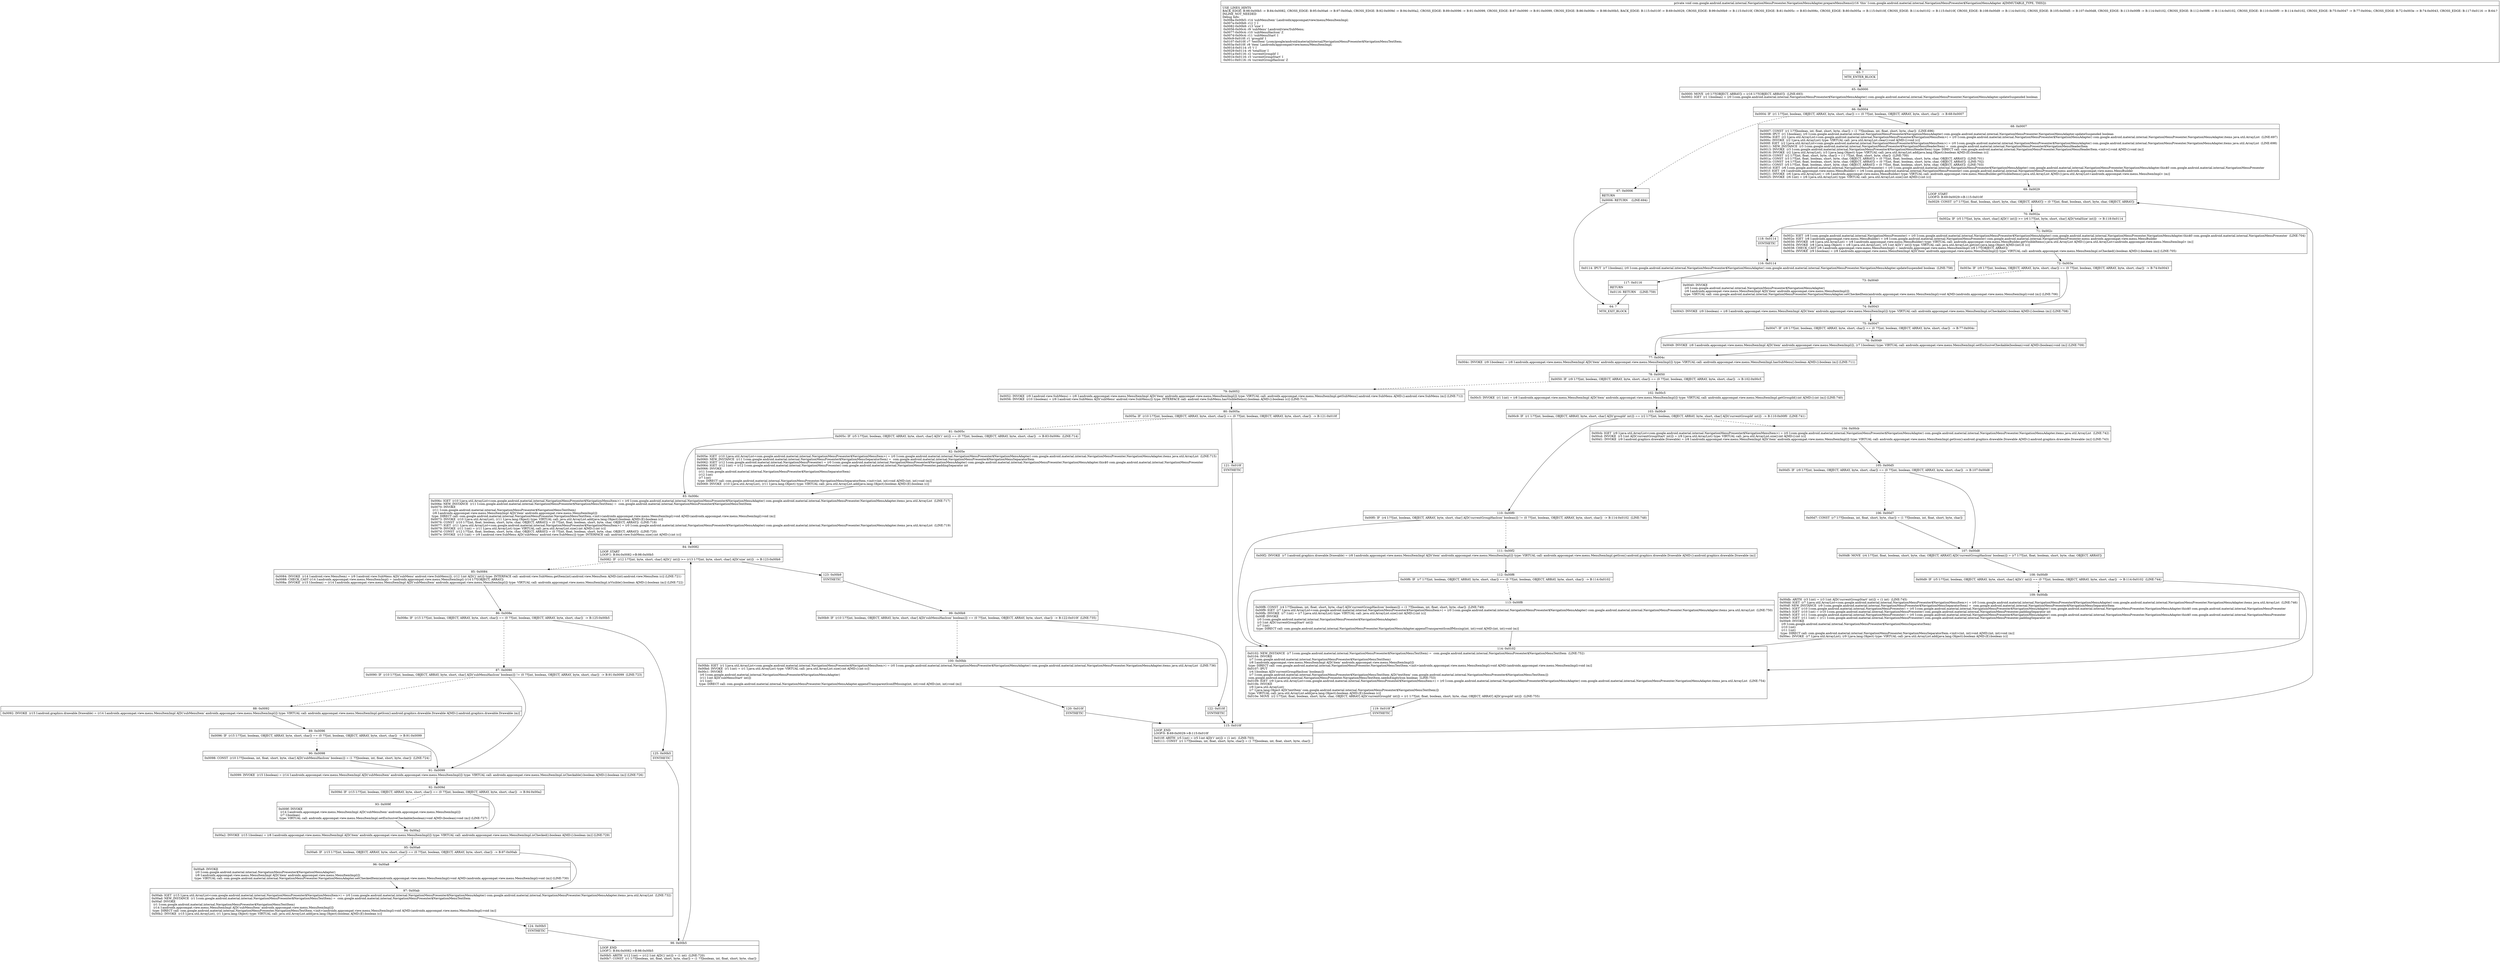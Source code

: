 digraph "CFG forcom.google.android.material.internal.NavigationMenuPresenter.NavigationMenuAdapter.prepareMenuItems()V" {
Node_63 [shape=record,label="{63\:\ ?|MTH_ENTER_BLOCK\l}"];
Node_65 [shape=record,label="{65\:\ 0x0000|0x0000: MOVE  (r0 I:??[OBJECT, ARRAY]) = (r16 I:??[OBJECT, ARRAY])  (LINE:693)\l0x0002: IGET  (r1 I:boolean) = (r0 I:com.google.android.material.internal.NavigationMenuPresenter$NavigationMenuAdapter) com.google.android.material.internal.NavigationMenuPresenter.NavigationMenuAdapter.updateSuspended boolean \l}"];
Node_66 [shape=record,label="{66\:\ 0x0004|0x0004: IF  (r1 I:??[int, boolean, OBJECT, ARRAY, byte, short, char]) == (0 ??[int, boolean, OBJECT, ARRAY, byte, short, char])  \-\> B:68:0x0007 \l}"];
Node_67 [shape=record,label="{67\:\ 0x0006|RETURN\l|0x0006: RETURN    (LINE:694)\l}"];
Node_64 [shape=record,label="{64\:\ ?|MTH_EXIT_BLOCK\l}"];
Node_68 [shape=record,label="{68\:\ 0x0007|0x0007: CONST  (r1 I:??[boolean, int, float, short, byte, char]) = (1 ??[boolean, int, float, short, byte, char])  (LINE:696)\l0x0008: IPUT  (r1 I:boolean), (r0 I:com.google.android.material.internal.NavigationMenuPresenter$NavigationMenuAdapter) com.google.android.material.internal.NavigationMenuPresenter.NavigationMenuAdapter.updateSuspended boolean \l0x000a: IGET  (r2 I:java.util.ArrayList\<com.google.android.material.internal.NavigationMenuPresenter$NavigationMenuItem\>) = (r0 I:com.google.android.material.internal.NavigationMenuPresenter$NavigationMenuAdapter) com.google.android.material.internal.NavigationMenuPresenter.NavigationMenuAdapter.items java.util.ArrayList  (LINE:697)\l0x000c: INVOKE  (r2 I:java.util.ArrayList) type: VIRTUAL call: java.util.ArrayList.clear():void A[MD:():void (c)]\l0x000f: IGET  (r2 I:java.util.ArrayList\<com.google.android.material.internal.NavigationMenuPresenter$NavigationMenuItem\>) = (r0 I:com.google.android.material.internal.NavigationMenuPresenter$NavigationMenuAdapter) com.google.android.material.internal.NavigationMenuPresenter.NavigationMenuAdapter.items java.util.ArrayList  (LINE:698)\l0x0011: NEW_INSTANCE  (r3 I:com.google.android.material.internal.NavigationMenuPresenter$NavigationMenuHeaderItem) =  com.google.android.material.internal.NavigationMenuPresenter$NavigationMenuHeaderItem \l0x0013: INVOKE  (r3 I:com.google.android.material.internal.NavigationMenuPresenter$NavigationMenuHeaderItem) type: DIRECT call: com.google.android.material.internal.NavigationMenuPresenter.NavigationMenuHeaderItem.\<init\>():void A[MD:():void (m)]\l0x0016: INVOKE  (r2 I:java.util.ArrayList), (r3 I:java.lang.Object) type: VIRTUAL call: java.util.ArrayList.add(java.lang.Object):boolean A[MD:(E):boolean (c)]\l0x0019: CONST  (r2 I:??[int, float, short, byte, char]) = (\-1 ??[int, float, short, byte, char])  (LINE:700)\l0x001a: CONST  (r3 I:??[int, float, boolean, short, byte, char, OBJECT, ARRAY]) = (0 ??[int, float, boolean, short, byte, char, OBJECT, ARRAY])  (LINE:701)\l0x001b: CONST  (r4 I:??[int, float, boolean, short, byte, char, OBJECT, ARRAY]) = (0 ??[int, float, boolean, short, byte, char, OBJECT, ARRAY])  (LINE:702)\l0x001c: CONST  (r5 I:??[int, float, boolean, short, byte, char, OBJECT, ARRAY]) = (0 ??[int, float, boolean, short, byte, char, OBJECT, ARRAY])  (LINE:703)\l0x001d: IGET  (r6 I:com.google.android.material.internal.NavigationMenuPresenter) = (r0 I:com.google.android.material.internal.NavigationMenuPresenter$NavigationMenuAdapter) com.google.android.material.internal.NavigationMenuPresenter.NavigationMenuAdapter.this$0 com.google.android.material.internal.NavigationMenuPresenter \l0x001f: IGET  (r6 I:androidx.appcompat.view.menu.MenuBuilder) = (r6 I:com.google.android.material.internal.NavigationMenuPresenter) com.google.android.material.internal.NavigationMenuPresenter.menu androidx.appcompat.view.menu.MenuBuilder \l0x0021: INVOKE  (r6 I:java.util.ArrayList) = (r6 I:androidx.appcompat.view.menu.MenuBuilder) type: VIRTUAL call: androidx.appcompat.view.menu.MenuBuilder.getVisibleItems():java.util.ArrayList A[MD:():java.util.ArrayList\<androidx.appcompat.view.menu.MenuItemImpl\> (m)]\l0x0025: INVOKE  (r6 I:int) = (r6 I:java.util.ArrayList) type: VIRTUAL call: java.util.ArrayList.size():int A[MD:():int (c)]\l}"];
Node_69 [shape=record,label="{69\:\ 0x0029|LOOP_START\lLOOP:0: B:69:0x0029\-\>B:115:0x010f\l|0x0029: CONST  (r7 I:??[int, float, boolean, short, byte, char, OBJECT, ARRAY]) = (0 ??[int, float, boolean, short, byte, char, OBJECT, ARRAY]) \l}"];
Node_70 [shape=record,label="{70\:\ 0x002a|0x002a: IF  (r5 I:??[int, byte, short, char] A[D('i' int)]) \>= (r6 I:??[int, byte, short, char] A[D('totalSize' int)])  \-\> B:118:0x0114 \l}"];
Node_71 [shape=record,label="{71\:\ 0x002c|0x002c: IGET  (r8 I:com.google.android.material.internal.NavigationMenuPresenter) = (r0 I:com.google.android.material.internal.NavigationMenuPresenter$NavigationMenuAdapter) com.google.android.material.internal.NavigationMenuPresenter.NavigationMenuAdapter.this$0 com.google.android.material.internal.NavigationMenuPresenter  (LINE:704)\l0x002e: IGET  (r8 I:androidx.appcompat.view.menu.MenuBuilder) = (r8 I:com.google.android.material.internal.NavigationMenuPresenter) com.google.android.material.internal.NavigationMenuPresenter.menu androidx.appcompat.view.menu.MenuBuilder \l0x0030: INVOKE  (r8 I:java.util.ArrayList) = (r8 I:androidx.appcompat.view.menu.MenuBuilder) type: VIRTUAL call: androidx.appcompat.view.menu.MenuBuilder.getVisibleItems():java.util.ArrayList A[MD:():java.util.ArrayList\<androidx.appcompat.view.menu.MenuItemImpl\> (m)]\l0x0034: INVOKE  (r8 I:java.lang.Object) = (r8 I:java.util.ArrayList), (r5 I:int A[D('i' int)]) type: VIRTUAL call: java.util.ArrayList.get(int):java.lang.Object A[MD:(int):E (c)]\l0x0038: CHECK_CAST (r8 I:androidx.appcompat.view.menu.MenuItemImpl) = (androidx.appcompat.view.menu.MenuItemImpl) (r8 I:??[OBJECT, ARRAY]) \l0x003a: INVOKE  (r9 I:boolean) = (r8 I:androidx.appcompat.view.menu.MenuItemImpl A[D('item' androidx.appcompat.view.menu.MenuItemImpl)]) type: VIRTUAL call: androidx.appcompat.view.menu.MenuItemImpl.isChecked():boolean A[MD:():boolean (m)] (LINE:705)\l}"];
Node_72 [shape=record,label="{72\:\ 0x003e|0x003e: IF  (r9 I:??[int, boolean, OBJECT, ARRAY, byte, short, char]) == (0 ??[int, boolean, OBJECT, ARRAY, byte, short, char])  \-\> B:74:0x0043 \l}"];
Node_73 [shape=record,label="{73\:\ 0x0040|0x0040: INVOKE  \l  (r0 I:com.google.android.material.internal.NavigationMenuPresenter$NavigationMenuAdapter)\l  (r8 I:androidx.appcompat.view.menu.MenuItemImpl A[D('item' androidx.appcompat.view.menu.MenuItemImpl)])\l type: VIRTUAL call: com.google.android.material.internal.NavigationMenuPresenter.NavigationMenuAdapter.setCheckedItem(androidx.appcompat.view.menu.MenuItemImpl):void A[MD:(androidx.appcompat.view.menu.MenuItemImpl):void (m)] (LINE:706)\l}"];
Node_74 [shape=record,label="{74\:\ 0x0043|0x0043: INVOKE  (r9 I:boolean) = (r8 I:androidx.appcompat.view.menu.MenuItemImpl A[D('item' androidx.appcompat.view.menu.MenuItemImpl)]) type: VIRTUAL call: androidx.appcompat.view.menu.MenuItemImpl.isCheckable():boolean A[MD:():boolean (m)] (LINE:708)\l}"];
Node_75 [shape=record,label="{75\:\ 0x0047|0x0047: IF  (r9 I:??[int, boolean, OBJECT, ARRAY, byte, short, char]) == (0 ??[int, boolean, OBJECT, ARRAY, byte, short, char])  \-\> B:77:0x004c \l}"];
Node_76 [shape=record,label="{76\:\ 0x0049|0x0049: INVOKE  (r8 I:androidx.appcompat.view.menu.MenuItemImpl A[D('item' androidx.appcompat.view.menu.MenuItemImpl)]), (r7 I:boolean) type: VIRTUAL call: androidx.appcompat.view.menu.MenuItemImpl.setExclusiveCheckable(boolean):void A[MD:(boolean):void (m)] (LINE:709)\l}"];
Node_77 [shape=record,label="{77\:\ 0x004c|0x004c: INVOKE  (r9 I:boolean) = (r8 I:androidx.appcompat.view.menu.MenuItemImpl A[D('item' androidx.appcompat.view.menu.MenuItemImpl)]) type: VIRTUAL call: androidx.appcompat.view.menu.MenuItemImpl.hasSubMenu():boolean A[MD:():boolean (m)] (LINE:711)\l}"];
Node_78 [shape=record,label="{78\:\ 0x0050|0x0050: IF  (r9 I:??[int, boolean, OBJECT, ARRAY, byte, short, char]) == (0 ??[int, boolean, OBJECT, ARRAY, byte, short, char])  \-\> B:102:0x00c5 \l}"];
Node_79 [shape=record,label="{79\:\ 0x0052|0x0052: INVOKE  (r9 I:android.view.SubMenu) = (r8 I:androidx.appcompat.view.menu.MenuItemImpl A[D('item' androidx.appcompat.view.menu.MenuItemImpl)]) type: VIRTUAL call: androidx.appcompat.view.menu.MenuItemImpl.getSubMenu():android.view.SubMenu A[MD:():android.view.SubMenu (m)] (LINE:712)\l0x0056: INVOKE  (r10 I:boolean) = (r9 I:android.view.SubMenu A[D('subMenu' android.view.SubMenu)]) type: INTERFACE call: android.view.SubMenu.hasVisibleItems():boolean A[MD:():boolean (c)] (LINE:713)\l}"];
Node_80 [shape=record,label="{80\:\ 0x005a|0x005a: IF  (r10 I:??[int, boolean, OBJECT, ARRAY, byte, short, char]) == (0 ??[int, boolean, OBJECT, ARRAY, byte, short, char])  \-\> B:121:0x010f \l}"];
Node_81 [shape=record,label="{81\:\ 0x005c|0x005c: IF  (r5 I:??[int, boolean, OBJECT, ARRAY, byte, short, char] A[D('i' int)]) == (0 ??[int, boolean, OBJECT, ARRAY, byte, short, char])  \-\> B:83:0x006c  (LINE:714)\l}"];
Node_82 [shape=record,label="{82\:\ 0x005e|0x005e: IGET  (r10 I:java.util.ArrayList\<com.google.android.material.internal.NavigationMenuPresenter$NavigationMenuItem\>) = (r0 I:com.google.android.material.internal.NavigationMenuPresenter$NavigationMenuAdapter) com.google.android.material.internal.NavigationMenuPresenter.NavigationMenuAdapter.items java.util.ArrayList  (LINE:715)\l0x0060: NEW_INSTANCE  (r11 I:com.google.android.material.internal.NavigationMenuPresenter$NavigationMenuSeparatorItem) =  com.google.android.material.internal.NavigationMenuPresenter$NavigationMenuSeparatorItem \l0x0062: IGET  (r12 I:com.google.android.material.internal.NavigationMenuPresenter) = (r0 I:com.google.android.material.internal.NavigationMenuPresenter$NavigationMenuAdapter) com.google.android.material.internal.NavigationMenuPresenter.NavigationMenuAdapter.this$0 com.google.android.material.internal.NavigationMenuPresenter \l0x0064: IGET  (r12 I:int) = (r12 I:com.google.android.material.internal.NavigationMenuPresenter) com.google.android.material.internal.NavigationMenuPresenter.paddingSeparator int \l0x0066: INVOKE  \l  (r11 I:com.google.android.material.internal.NavigationMenuPresenter$NavigationMenuSeparatorItem)\l  (r12 I:int)\l  (r7 I:int)\l type: DIRECT call: com.google.android.material.internal.NavigationMenuPresenter.NavigationMenuSeparatorItem.\<init\>(int, int):void A[MD:(int, int):void (m)]\l0x0069: INVOKE  (r10 I:java.util.ArrayList), (r11 I:java.lang.Object) type: VIRTUAL call: java.util.ArrayList.add(java.lang.Object):boolean A[MD:(E):boolean (c)]\l}"];
Node_83 [shape=record,label="{83\:\ 0x006c|0x006c: IGET  (r10 I:java.util.ArrayList\<com.google.android.material.internal.NavigationMenuPresenter$NavigationMenuItem\>) = (r0 I:com.google.android.material.internal.NavigationMenuPresenter$NavigationMenuAdapter) com.google.android.material.internal.NavigationMenuPresenter.NavigationMenuAdapter.items java.util.ArrayList  (LINE:717)\l0x006e: NEW_INSTANCE  (r11 I:com.google.android.material.internal.NavigationMenuPresenter$NavigationMenuTextItem) =  com.google.android.material.internal.NavigationMenuPresenter$NavigationMenuTextItem \l0x0070: INVOKE  \l  (r11 I:com.google.android.material.internal.NavigationMenuPresenter$NavigationMenuTextItem)\l  (r8 I:androidx.appcompat.view.menu.MenuItemImpl A[D('item' androidx.appcompat.view.menu.MenuItemImpl)])\l type: DIRECT call: com.google.android.material.internal.NavigationMenuPresenter.NavigationMenuTextItem.\<init\>(androidx.appcompat.view.menu.MenuItemImpl):void A[MD:(androidx.appcompat.view.menu.MenuItemImpl):void (m)]\l0x0073: INVOKE  (r10 I:java.util.ArrayList), (r11 I:java.lang.Object) type: VIRTUAL call: java.util.ArrayList.add(java.lang.Object):boolean A[MD:(E):boolean (c)]\l0x0076: CONST  (r10 I:??[int, float, boolean, short, byte, char, OBJECT, ARRAY]) = (0 ??[int, float, boolean, short, byte, char, OBJECT, ARRAY])  (LINE:718)\l0x0077: IGET  (r11 I:java.util.ArrayList\<com.google.android.material.internal.NavigationMenuPresenter$NavigationMenuItem\>) = (r0 I:com.google.android.material.internal.NavigationMenuPresenter$NavigationMenuAdapter) com.google.android.material.internal.NavigationMenuPresenter.NavigationMenuAdapter.items java.util.ArrayList  (LINE:719)\l0x0079: INVOKE  (r11 I:int) = (r11 I:java.util.ArrayList) type: VIRTUAL call: java.util.ArrayList.size():int A[MD:():int (c)]\l0x007d: CONST  (r12 I:??[int, float, boolean, short, byte, char, OBJECT, ARRAY]) = (0 ??[int, float, boolean, short, byte, char, OBJECT, ARRAY])  (LINE:720)\l0x007e: INVOKE  (r13 I:int) = (r9 I:android.view.SubMenu A[D('subMenu' android.view.SubMenu)]) type: INTERFACE call: android.view.SubMenu.size():int A[MD:():int (c)]\l}"];
Node_84 [shape=record,label="{84\:\ 0x0082|LOOP_START\lLOOP:1: B:84:0x0082\-\>B:98:0x00b5\l|0x0082: IF  (r12 I:??[int, byte, short, char] A[D('j' int)]) \>= (r13 I:??[int, byte, short, char] A[D('size' int)])  \-\> B:123:0x00b9 \l}"];
Node_85 [shape=record,label="{85\:\ 0x0084|0x0084: INVOKE  (r14 I:android.view.MenuItem) = (r9 I:android.view.SubMenu A[D('subMenu' android.view.SubMenu)]), (r12 I:int A[D('j' int)]) type: INTERFACE call: android.view.SubMenu.getItem(int):android.view.MenuItem A[MD:(int):android.view.MenuItem (c)] (LINE:721)\l0x0088: CHECK_CAST (r14 I:androidx.appcompat.view.menu.MenuItemImpl) = (androidx.appcompat.view.menu.MenuItemImpl) (r14 I:??[OBJECT, ARRAY]) \l0x008a: INVOKE  (r15 I:boolean) = (r14 I:androidx.appcompat.view.menu.MenuItemImpl A[D('subMenuItem' androidx.appcompat.view.menu.MenuItemImpl)]) type: VIRTUAL call: androidx.appcompat.view.menu.MenuItemImpl.isVisible():boolean A[MD:():boolean (m)] (LINE:722)\l}"];
Node_86 [shape=record,label="{86\:\ 0x008e|0x008e: IF  (r15 I:??[int, boolean, OBJECT, ARRAY, byte, short, char]) == (0 ??[int, boolean, OBJECT, ARRAY, byte, short, char])  \-\> B:125:0x00b5 \l}"];
Node_87 [shape=record,label="{87\:\ 0x0090|0x0090: IF  (r10 I:??[int, boolean, OBJECT, ARRAY, byte, short, char] A[D('subMenuHasIcon' boolean)]) != (0 ??[int, boolean, OBJECT, ARRAY, byte, short, char])  \-\> B:91:0x0099  (LINE:723)\l}"];
Node_88 [shape=record,label="{88\:\ 0x0092|0x0092: INVOKE  (r15 I:android.graphics.drawable.Drawable) = (r14 I:androidx.appcompat.view.menu.MenuItemImpl A[D('subMenuItem' androidx.appcompat.view.menu.MenuItemImpl)]) type: VIRTUAL call: androidx.appcompat.view.menu.MenuItemImpl.getIcon():android.graphics.drawable.Drawable A[MD:():android.graphics.drawable.Drawable (m)]\l}"];
Node_89 [shape=record,label="{89\:\ 0x0096|0x0096: IF  (r15 I:??[int, boolean, OBJECT, ARRAY, byte, short, char]) == (0 ??[int, boolean, OBJECT, ARRAY, byte, short, char])  \-\> B:91:0x0099 \l}"];
Node_90 [shape=record,label="{90\:\ 0x0098|0x0098: CONST  (r10 I:??[boolean, int, float, short, byte, char] A[D('subMenuHasIcon' boolean)]) = (1 ??[boolean, int, float, short, byte, char])  (LINE:724)\l}"];
Node_91 [shape=record,label="{91\:\ 0x0099|0x0099: INVOKE  (r15 I:boolean) = (r14 I:androidx.appcompat.view.menu.MenuItemImpl A[D('subMenuItem' androidx.appcompat.view.menu.MenuItemImpl)]) type: VIRTUAL call: androidx.appcompat.view.menu.MenuItemImpl.isCheckable():boolean A[MD:():boolean (m)] (LINE:726)\l}"];
Node_92 [shape=record,label="{92\:\ 0x009d|0x009d: IF  (r15 I:??[int, boolean, OBJECT, ARRAY, byte, short, char]) == (0 ??[int, boolean, OBJECT, ARRAY, byte, short, char])  \-\> B:94:0x00a2 \l}"];
Node_93 [shape=record,label="{93\:\ 0x009f|0x009f: INVOKE  \l  (r14 I:androidx.appcompat.view.menu.MenuItemImpl A[D('subMenuItem' androidx.appcompat.view.menu.MenuItemImpl)])\l  (r7 I:boolean)\l type: VIRTUAL call: androidx.appcompat.view.menu.MenuItemImpl.setExclusiveCheckable(boolean):void A[MD:(boolean):void (m)] (LINE:727)\l}"];
Node_94 [shape=record,label="{94\:\ 0x00a2|0x00a2: INVOKE  (r15 I:boolean) = (r8 I:androidx.appcompat.view.menu.MenuItemImpl A[D('item' androidx.appcompat.view.menu.MenuItemImpl)]) type: VIRTUAL call: androidx.appcompat.view.menu.MenuItemImpl.isChecked():boolean A[MD:():boolean (m)] (LINE:729)\l}"];
Node_95 [shape=record,label="{95\:\ 0x00a6|0x00a6: IF  (r15 I:??[int, boolean, OBJECT, ARRAY, byte, short, char]) == (0 ??[int, boolean, OBJECT, ARRAY, byte, short, char])  \-\> B:97:0x00ab \l}"];
Node_96 [shape=record,label="{96\:\ 0x00a8|0x00a8: INVOKE  \l  (r0 I:com.google.android.material.internal.NavigationMenuPresenter$NavigationMenuAdapter)\l  (r8 I:androidx.appcompat.view.menu.MenuItemImpl A[D('item' androidx.appcompat.view.menu.MenuItemImpl)])\l type: VIRTUAL call: com.google.android.material.internal.NavigationMenuPresenter.NavigationMenuAdapter.setCheckedItem(androidx.appcompat.view.menu.MenuItemImpl):void A[MD:(androidx.appcompat.view.menu.MenuItemImpl):void (m)] (LINE:730)\l}"];
Node_97 [shape=record,label="{97\:\ 0x00ab|0x00ab: IGET  (r15 I:java.util.ArrayList\<com.google.android.material.internal.NavigationMenuPresenter$NavigationMenuItem\>) = (r0 I:com.google.android.material.internal.NavigationMenuPresenter$NavigationMenuAdapter) com.google.android.material.internal.NavigationMenuPresenter.NavigationMenuAdapter.items java.util.ArrayList  (LINE:732)\l0x00ad: NEW_INSTANCE  (r1 I:com.google.android.material.internal.NavigationMenuPresenter$NavigationMenuTextItem) =  com.google.android.material.internal.NavigationMenuPresenter$NavigationMenuTextItem \l0x00af: INVOKE  \l  (r1 I:com.google.android.material.internal.NavigationMenuPresenter$NavigationMenuTextItem)\l  (r14 I:androidx.appcompat.view.menu.MenuItemImpl A[D('subMenuItem' androidx.appcompat.view.menu.MenuItemImpl)])\l type: DIRECT call: com.google.android.material.internal.NavigationMenuPresenter.NavigationMenuTextItem.\<init\>(androidx.appcompat.view.menu.MenuItemImpl):void A[MD:(androidx.appcompat.view.menu.MenuItemImpl):void (m)]\l0x00b2: INVOKE  (r15 I:java.util.ArrayList), (r1 I:java.lang.Object) type: VIRTUAL call: java.util.ArrayList.add(java.lang.Object):boolean A[MD:(E):boolean (c)]\l}"];
Node_124 [shape=record,label="{124\:\ 0x00b5|SYNTHETIC\l}"];
Node_98 [shape=record,label="{98\:\ 0x00b5|LOOP_END\lLOOP:1: B:84:0x0082\-\>B:98:0x00b5\l|0x00b5: ARITH  (r12 I:int) = (r12 I:int A[D('j' int)]) + (1 int)  (LINE:720)\l0x00b7: CONST  (r1 I:??[boolean, int, float, short, byte, char]) = (1 ??[boolean, int, float, short, byte, char]) \l}"];
Node_125 [shape=record,label="{125\:\ 0x00b5|SYNTHETIC\l}"];
Node_123 [shape=record,label="{123\:\ 0x00b9|SYNTHETIC\l}"];
Node_99 [shape=record,label="{99\:\ 0x00b9|0x00b9: IF  (r10 I:??[int, boolean, OBJECT, ARRAY, byte, short, char] A[D('subMenuHasIcon' boolean)]) == (0 ??[int, boolean, OBJECT, ARRAY, byte, short, char])  \-\> B:122:0x010f  (LINE:735)\l}"];
Node_100 [shape=record,label="{100\:\ 0x00bb|0x00bb: IGET  (r1 I:java.util.ArrayList\<com.google.android.material.internal.NavigationMenuPresenter$NavigationMenuItem\>) = (r0 I:com.google.android.material.internal.NavigationMenuPresenter$NavigationMenuAdapter) com.google.android.material.internal.NavigationMenuPresenter.NavigationMenuAdapter.items java.util.ArrayList  (LINE:736)\l0x00bd: INVOKE  (r1 I:int) = (r1 I:java.util.ArrayList) type: VIRTUAL call: java.util.ArrayList.size():int A[MD:():int (c)]\l0x00c1: INVOKE  \l  (r0 I:com.google.android.material.internal.NavigationMenuPresenter$NavigationMenuAdapter)\l  (r11 I:int A[D('subMenuStart' int)])\l  (r1 I:int)\l type: DIRECT call: com.google.android.material.internal.NavigationMenuPresenter.NavigationMenuAdapter.appendTransparentIconIfMissing(int, int):void A[MD:(int, int):void (m)]\l}"];
Node_120 [shape=record,label="{120\:\ 0x010f|SYNTHETIC\l}"];
Node_115 [shape=record,label="{115\:\ 0x010f|LOOP_END\lLOOP:0: B:69:0x0029\-\>B:115:0x010f\l|0x010f: ARITH  (r5 I:int) = (r5 I:int A[D('i' int)]) + (1 int)  (LINE:703)\l0x0111: CONST  (r1 I:??[boolean, int, float, short, byte, char]) = (1 ??[boolean, int, float, short, byte, char]) \l}"];
Node_122 [shape=record,label="{122\:\ 0x010f|SYNTHETIC\l}"];
Node_121 [shape=record,label="{121\:\ 0x010f|SYNTHETIC\l}"];
Node_102 [shape=record,label="{102\:\ 0x00c5|0x00c5: INVOKE  (r1 I:int) = (r8 I:androidx.appcompat.view.menu.MenuItemImpl A[D('item' androidx.appcompat.view.menu.MenuItemImpl)]) type: VIRTUAL call: androidx.appcompat.view.menu.MenuItemImpl.getGroupId():int A[MD:():int (m)] (LINE:740)\l}"];
Node_103 [shape=record,label="{103\:\ 0x00c9|0x00c9: IF  (r1 I:??[int, boolean, OBJECT, ARRAY, byte, short, char] A[D('groupId' int)]) == (r2 I:??[int, boolean, OBJECT, ARRAY, byte, short, char] A[D('currentGroupId' int)])  \-\> B:110:0x00f0  (LINE:741)\l}"];
Node_104 [shape=record,label="{104\:\ 0x00cb|0x00cb: IGET  (r9 I:java.util.ArrayList\<com.google.android.material.internal.NavigationMenuPresenter$NavigationMenuItem\>) = (r0 I:com.google.android.material.internal.NavigationMenuPresenter$NavigationMenuAdapter) com.google.android.material.internal.NavigationMenuPresenter.NavigationMenuAdapter.items java.util.ArrayList  (LINE:742)\l0x00cd: INVOKE  (r3 I:int A[D('currentGroupStart' int)]) = (r9 I:java.util.ArrayList) type: VIRTUAL call: java.util.ArrayList.size():int A[MD:():int (c)]\l0x00d1: INVOKE  (r9 I:android.graphics.drawable.Drawable) = (r8 I:androidx.appcompat.view.menu.MenuItemImpl A[D('item' androidx.appcompat.view.menu.MenuItemImpl)]) type: VIRTUAL call: androidx.appcompat.view.menu.MenuItemImpl.getIcon():android.graphics.drawable.Drawable A[MD:():android.graphics.drawable.Drawable (m)] (LINE:743)\l}"];
Node_105 [shape=record,label="{105\:\ 0x00d5|0x00d5: IF  (r9 I:??[int, boolean, OBJECT, ARRAY, byte, short, char]) == (0 ??[int, boolean, OBJECT, ARRAY, byte, short, char])  \-\> B:107:0x00d8 \l}"];
Node_106 [shape=record,label="{106\:\ 0x00d7|0x00d7: CONST  (r7 I:??[boolean, int, float, short, byte, char]) = (1 ??[boolean, int, float, short, byte, char]) \l}"];
Node_107 [shape=record,label="{107\:\ 0x00d8|0x00d8: MOVE  (r4 I:??[int, float, boolean, short, byte, char, OBJECT, ARRAY] A[D('currentGroupHasIcon' boolean)]) = (r7 I:??[int, float, boolean, short, byte, char, OBJECT, ARRAY]) \l}"];
Node_108 [shape=record,label="{108\:\ 0x00d9|0x00d9: IF  (r5 I:??[int, boolean, OBJECT, ARRAY, byte, short, char] A[D('i' int)]) == (0 ??[int, boolean, OBJECT, ARRAY, byte, short, char])  \-\> B:114:0x0102  (LINE:744)\l}"];
Node_109 [shape=record,label="{109\:\ 0x00db|0x00db: ARITH  (r3 I:int) = (r3 I:int A[D('currentGroupStart' int)]) + (1 int)  (LINE:745)\l0x00dd: IGET  (r7 I:java.util.ArrayList\<com.google.android.material.internal.NavigationMenuPresenter$NavigationMenuItem\>) = (r0 I:com.google.android.material.internal.NavigationMenuPresenter$NavigationMenuAdapter) com.google.android.material.internal.NavigationMenuPresenter.NavigationMenuAdapter.items java.util.ArrayList  (LINE:746)\l0x00df: NEW_INSTANCE  (r9 I:com.google.android.material.internal.NavigationMenuPresenter$NavigationMenuSeparatorItem) =  com.google.android.material.internal.NavigationMenuPresenter$NavigationMenuSeparatorItem \l0x00e1: IGET  (r10 I:com.google.android.material.internal.NavigationMenuPresenter) = (r0 I:com.google.android.material.internal.NavigationMenuPresenter$NavigationMenuAdapter) com.google.android.material.internal.NavigationMenuPresenter.NavigationMenuAdapter.this$0 com.google.android.material.internal.NavigationMenuPresenter \l0x00e3: IGET  (r10 I:int) = (r10 I:com.google.android.material.internal.NavigationMenuPresenter) com.google.android.material.internal.NavigationMenuPresenter.paddingSeparator int \l0x00e5: IGET  (r11 I:com.google.android.material.internal.NavigationMenuPresenter) = (r0 I:com.google.android.material.internal.NavigationMenuPresenter$NavigationMenuAdapter) com.google.android.material.internal.NavigationMenuPresenter.NavigationMenuAdapter.this$0 com.google.android.material.internal.NavigationMenuPresenter \l0x00e7: IGET  (r11 I:int) = (r11 I:com.google.android.material.internal.NavigationMenuPresenter) com.google.android.material.internal.NavigationMenuPresenter.paddingSeparator int \l0x00e9: INVOKE  \l  (r9 I:com.google.android.material.internal.NavigationMenuPresenter$NavigationMenuSeparatorItem)\l  (r10 I:int)\l  (r11 I:int)\l type: DIRECT call: com.google.android.material.internal.NavigationMenuPresenter.NavigationMenuSeparatorItem.\<init\>(int, int):void A[MD:(int, int):void (m)]\l0x00ec: INVOKE  (r7 I:java.util.ArrayList), (r9 I:java.lang.Object) type: VIRTUAL call: java.util.ArrayList.add(java.lang.Object):boolean A[MD:(E):boolean (c)]\l}"];
Node_114 [shape=record,label="{114\:\ 0x0102|0x0102: NEW_INSTANCE  (r7 I:com.google.android.material.internal.NavigationMenuPresenter$NavigationMenuTextItem) =  com.google.android.material.internal.NavigationMenuPresenter$NavigationMenuTextItem  (LINE:752)\l0x0104: INVOKE  \l  (r7 I:com.google.android.material.internal.NavigationMenuPresenter$NavigationMenuTextItem)\l  (r8 I:androidx.appcompat.view.menu.MenuItemImpl A[D('item' androidx.appcompat.view.menu.MenuItemImpl)])\l type: DIRECT call: com.google.android.material.internal.NavigationMenuPresenter.NavigationMenuTextItem.\<init\>(androidx.appcompat.view.menu.MenuItemImpl):void A[MD:(androidx.appcompat.view.menu.MenuItemImpl):void (m)]\l0x0107: IPUT  \l  (r4 I:boolean A[D('currentGroupHasIcon' boolean)])\l  (r7 I:com.google.android.material.internal.NavigationMenuPresenter$NavigationMenuTextItem A[D('textItem' com.google.android.material.internal.NavigationMenuPresenter$NavigationMenuTextItem)])\l com.google.android.material.internal.NavigationMenuPresenter.NavigationMenuTextItem.needsEmptyIcon boolean  (LINE:753)\l0x0109: IGET  (r9 I:java.util.ArrayList\<com.google.android.material.internal.NavigationMenuPresenter$NavigationMenuItem\>) = (r0 I:com.google.android.material.internal.NavigationMenuPresenter$NavigationMenuAdapter) com.google.android.material.internal.NavigationMenuPresenter.NavigationMenuAdapter.items java.util.ArrayList  (LINE:754)\l0x010b: INVOKE  \l  (r9 I:java.util.ArrayList)\l  (r7 I:java.lang.Object A[D('textItem' com.google.android.material.internal.NavigationMenuPresenter$NavigationMenuTextItem)])\l type: VIRTUAL call: java.util.ArrayList.add(java.lang.Object):boolean A[MD:(E):boolean (c)]\l0x010e: MOVE  (r2 I:??[int, float, boolean, short, byte, char, OBJECT, ARRAY] A[D('currentGroupId' int)]) = (r1 I:??[int, float, boolean, short, byte, char, OBJECT, ARRAY] A[D('groupId' int)])  (LINE:755)\l}"];
Node_119 [shape=record,label="{119\:\ 0x010f|SYNTHETIC\l}"];
Node_110 [shape=record,label="{110\:\ 0x00f0|0x00f0: IF  (r4 I:??[int, boolean, OBJECT, ARRAY, byte, short, char] A[D('currentGroupHasIcon' boolean)]) != (0 ??[int, boolean, OBJECT, ARRAY, byte, short, char])  \-\> B:114:0x0102  (LINE:748)\l}"];
Node_111 [shape=record,label="{111\:\ 0x00f2|0x00f2: INVOKE  (r7 I:android.graphics.drawable.Drawable) = (r8 I:androidx.appcompat.view.menu.MenuItemImpl A[D('item' androidx.appcompat.view.menu.MenuItemImpl)]) type: VIRTUAL call: androidx.appcompat.view.menu.MenuItemImpl.getIcon():android.graphics.drawable.Drawable A[MD:():android.graphics.drawable.Drawable (m)]\l}"];
Node_112 [shape=record,label="{112\:\ 0x00f6|0x00f6: IF  (r7 I:??[int, boolean, OBJECT, ARRAY, byte, short, char]) == (0 ??[int, boolean, OBJECT, ARRAY, byte, short, char])  \-\> B:114:0x0102 \l}"];
Node_113 [shape=record,label="{113\:\ 0x00f8|0x00f8: CONST  (r4 I:??[boolean, int, float, short, byte, char] A[D('currentGroupHasIcon' boolean)]) = (1 ??[boolean, int, float, short, byte, char])  (LINE:749)\l0x00f9: IGET  (r7 I:java.util.ArrayList\<com.google.android.material.internal.NavigationMenuPresenter$NavigationMenuItem\>) = (r0 I:com.google.android.material.internal.NavigationMenuPresenter$NavigationMenuAdapter) com.google.android.material.internal.NavigationMenuPresenter.NavigationMenuAdapter.items java.util.ArrayList  (LINE:750)\l0x00fb: INVOKE  (r7 I:int) = (r7 I:java.util.ArrayList) type: VIRTUAL call: java.util.ArrayList.size():int A[MD:():int (c)]\l0x00ff: INVOKE  \l  (r0 I:com.google.android.material.internal.NavigationMenuPresenter$NavigationMenuAdapter)\l  (r3 I:int A[D('currentGroupStart' int)])\l  (r7 I:int)\l type: DIRECT call: com.google.android.material.internal.NavigationMenuPresenter.NavigationMenuAdapter.appendTransparentIconIfMissing(int, int):void A[MD:(int, int):void (m)]\l}"];
Node_118 [shape=record,label="{118\:\ 0x0114|SYNTHETIC\l}"];
Node_116 [shape=record,label="{116\:\ 0x0114|0x0114: IPUT  (r7 I:boolean), (r0 I:com.google.android.material.internal.NavigationMenuPresenter$NavigationMenuAdapter) com.google.android.material.internal.NavigationMenuPresenter.NavigationMenuAdapter.updateSuspended boolean  (LINE:758)\l}"];
Node_117 [shape=record,label="{117\:\ 0x0116|RETURN\l|0x0116: RETURN    (LINE:759)\l}"];
MethodNode[shape=record,label="{private void com.google.android.material.internal.NavigationMenuPresenter.NavigationMenuAdapter.prepareMenuItems((r16 'this' I:com.google.android.material.internal.NavigationMenuPresenter$NavigationMenuAdapter A[IMMUTABLE_TYPE, THIS]))  | USE_LINES_HINTS\lBACK_EDGE: B:98:0x00b5 \-\> B:84:0x0082, CROSS_EDGE: B:95:0x00a6 \-\> B:97:0x00ab, CROSS_EDGE: B:92:0x009d \-\> B:94:0x00a2, CROSS_EDGE: B:89:0x0096 \-\> B:91:0x0099, CROSS_EDGE: B:87:0x0090 \-\> B:91:0x0099, CROSS_EDGE: B:86:0x008e \-\> B:98:0x00b5, BACK_EDGE: B:115:0x010f \-\> B:69:0x0029, CROSS_EDGE: B:99:0x00b9 \-\> B:115:0x010f, CROSS_EDGE: B:81:0x005c \-\> B:83:0x006c, CROSS_EDGE: B:80:0x005a \-\> B:115:0x010f, CROSS_EDGE: B:114:0x0102 \-\> B:115:0x010f, CROSS_EDGE: B:108:0x00d9 \-\> B:114:0x0102, CROSS_EDGE: B:105:0x00d5 \-\> B:107:0x00d8, CROSS_EDGE: B:113:0x00f8 \-\> B:114:0x0102, CROSS_EDGE: B:112:0x00f6 \-\> B:114:0x0102, CROSS_EDGE: B:110:0x00f0 \-\> B:114:0x0102, CROSS_EDGE: B:75:0x0047 \-\> B:77:0x004c, CROSS_EDGE: B:72:0x003e \-\> B:74:0x0043, CROSS_EDGE: B:117:0x0116 \-\> B:64:?\lINLINE_NOT_NEEDED\lDebug Info:\l  0x008a\-0x00b5: r14 'subMenuItem' Landroidx\/appcompat\/view\/menu\/MenuItemImpl;\l  0x007e\-0x00b9: r12 'j' I\l  0x0082\-0x00b9: r13 'size' I\l  0x0056\-0x00c4: r9 'subMenu' Landroid\/view\/SubMenu;\l  0x0077\-0x00c4: r10 'subMenuHasIcon' Z\l  0x007d\-0x00c4: r11 'subMenuStart' I\l  0x00c9\-0x010f: r1 'groupId' I\l  0x0107\-0x010f: r7 'textItem' Lcom\/google\/android\/material\/internal\/NavigationMenuPresenter$NavigationMenuTextItem;\l  0x003a\-0x010f: r8 'item' Landroidx\/appcompat\/view\/menu\/MenuItemImpl;\l  0x001d\-0x0114: r5 'i' I\l  0x0029\-0x0114: r6 'totalSize' I\l  0x001a\-0x0116: r2 'currentGroupId' I\l  0x001b\-0x0116: r3 'currentGroupStart' I\l  0x001c\-0x0116: r4 'currentGroupHasIcon' Z\l}"];
MethodNode -> Node_63;Node_63 -> Node_65;
Node_65 -> Node_66;
Node_66 -> Node_67[style=dashed];
Node_66 -> Node_68;
Node_67 -> Node_64;
Node_68 -> Node_69;
Node_69 -> Node_70;
Node_70 -> Node_71[style=dashed];
Node_70 -> Node_118;
Node_71 -> Node_72;
Node_72 -> Node_73[style=dashed];
Node_72 -> Node_74;
Node_73 -> Node_74;
Node_74 -> Node_75;
Node_75 -> Node_76[style=dashed];
Node_75 -> Node_77;
Node_76 -> Node_77;
Node_77 -> Node_78;
Node_78 -> Node_79[style=dashed];
Node_78 -> Node_102;
Node_79 -> Node_80;
Node_80 -> Node_81[style=dashed];
Node_80 -> Node_121;
Node_81 -> Node_82[style=dashed];
Node_81 -> Node_83;
Node_82 -> Node_83;
Node_83 -> Node_84;
Node_84 -> Node_85[style=dashed];
Node_84 -> Node_123;
Node_85 -> Node_86;
Node_86 -> Node_87[style=dashed];
Node_86 -> Node_125;
Node_87 -> Node_88[style=dashed];
Node_87 -> Node_91;
Node_88 -> Node_89;
Node_89 -> Node_90[style=dashed];
Node_89 -> Node_91;
Node_90 -> Node_91;
Node_91 -> Node_92;
Node_92 -> Node_93[style=dashed];
Node_92 -> Node_94;
Node_93 -> Node_94;
Node_94 -> Node_95;
Node_95 -> Node_96[style=dashed];
Node_95 -> Node_97;
Node_96 -> Node_97;
Node_97 -> Node_124;
Node_124 -> Node_98;
Node_98 -> Node_84;
Node_125 -> Node_98;
Node_123 -> Node_99;
Node_99 -> Node_100[style=dashed];
Node_99 -> Node_122;
Node_100 -> Node_120;
Node_120 -> Node_115;
Node_115 -> Node_69;
Node_122 -> Node_115;
Node_121 -> Node_115;
Node_102 -> Node_103;
Node_103 -> Node_104[style=dashed];
Node_103 -> Node_110;
Node_104 -> Node_105;
Node_105 -> Node_106[style=dashed];
Node_105 -> Node_107;
Node_106 -> Node_107;
Node_107 -> Node_108;
Node_108 -> Node_109[style=dashed];
Node_108 -> Node_114;
Node_109 -> Node_114;
Node_114 -> Node_119;
Node_119 -> Node_115;
Node_110 -> Node_111[style=dashed];
Node_110 -> Node_114;
Node_111 -> Node_112;
Node_112 -> Node_113[style=dashed];
Node_112 -> Node_114;
Node_113 -> Node_114;
Node_118 -> Node_116;
Node_116 -> Node_117;
Node_117 -> Node_64;
}

